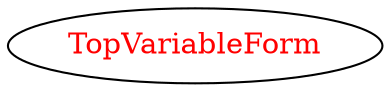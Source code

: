 digraph dependencyGraph {
 concentrate=true;
 ranksep="2.0";
 rankdir="LR"; 
 splines="ortho";
"TopVariableForm" [fontcolor="red"];
}